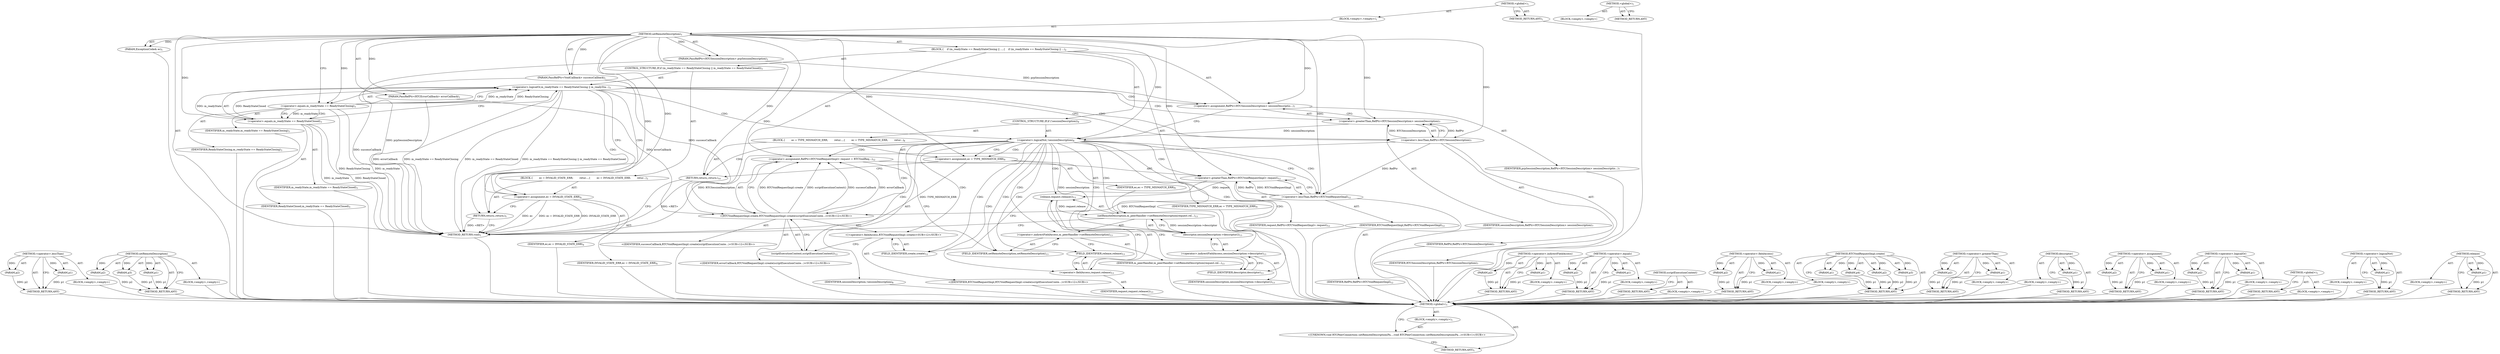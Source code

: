 digraph "&lt;global&gt;" {
vulnerable_110 [label=<(METHOD,&lt;operator&gt;.lessThan)>];
vulnerable_111 [label=<(PARAM,p1)>];
vulnerable_112 [label=<(PARAM,p2)>];
vulnerable_113 [label=<(BLOCK,&lt;empty&gt;,&lt;empty&gt;)>];
vulnerable_114 [label=<(METHOD_RETURN,ANY)>];
vulnerable_134 [label=<(METHOD,setRemoteDescription)>];
vulnerable_135 [label=<(PARAM,p1)>];
vulnerable_136 [label=<(PARAM,p2)>];
vulnerable_137 [label=<(PARAM,p3)>];
vulnerable_138 [label=<(BLOCK,&lt;empty&gt;,&lt;empty&gt;)>];
vulnerable_139 [label=<(METHOD_RETURN,ANY)>];
vulnerable_6 [label=<(METHOD,&lt;global&gt;)<SUB>1</SUB>>];
vulnerable_7 [label=<(BLOCK,&lt;empty&gt;,&lt;empty&gt;)<SUB>1</SUB>>];
vulnerable_8 [label=<(METHOD,setRemoteDescription)<SUB>1</SUB>>];
vulnerable_9 [label=<(PARAM,PassRefPtr&lt;RTCSessionDescription&gt; prpSessionDescription)<SUB>1</SUB>>];
vulnerable_10 [label=<(PARAM,PassRefPtr&lt;VoidCallback&gt; successCallback)<SUB>1</SUB>>];
vulnerable_11 [label=<(PARAM,PassRefPtr&lt;RTCErrorCallback&gt; errorCallback)<SUB>1</SUB>>];
vulnerable_12 [label=<(PARAM,ExceptionCode&amp; ec)<SUB>1</SUB>>];
vulnerable_13 [label=<(BLOCK,{
    if (m_readyState == ReadyStateClosing || ...,{
    if (m_readyState == ReadyStateClosing || ...)<SUB>2</SUB>>];
vulnerable_14 [label=<(CONTROL_STRUCTURE,IF,if (m_readyState == ReadyStateClosing || m_readyState == ReadyStateClosed))<SUB>3</SUB>>];
vulnerable_15 [label=<(&lt;operator&gt;.logicalOr,m_readyState == ReadyStateClosing || m_readySta...)<SUB>3</SUB>>];
vulnerable_16 [label=<(&lt;operator&gt;.equals,m_readyState == ReadyStateClosing)<SUB>3</SUB>>];
vulnerable_17 [label=<(IDENTIFIER,m_readyState,m_readyState == ReadyStateClosing)<SUB>3</SUB>>];
vulnerable_18 [label=<(IDENTIFIER,ReadyStateClosing,m_readyState == ReadyStateClosing)<SUB>3</SUB>>];
vulnerable_19 [label=<(&lt;operator&gt;.equals,m_readyState == ReadyStateClosed)<SUB>3</SUB>>];
vulnerable_20 [label=<(IDENTIFIER,m_readyState,m_readyState == ReadyStateClosed)<SUB>3</SUB>>];
vulnerable_21 [label=<(IDENTIFIER,ReadyStateClosed,m_readyState == ReadyStateClosed)<SUB>3</SUB>>];
vulnerable_22 [label=<(BLOCK,{
        ec = INVALID_STATE_ERR;
        retur...,{
        ec = INVALID_STATE_ERR;
        retur...)<SUB>3</SUB>>];
vulnerable_23 [label=<(&lt;operator&gt;.assignment,ec = INVALID_STATE_ERR)<SUB>4</SUB>>];
vulnerable_24 [label=<(IDENTIFIER,ec,ec = INVALID_STATE_ERR)<SUB>4</SUB>>];
vulnerable_25 [label=<(IDENTIFIER,INVALID_STATE_ERR,ec = INVALID_STATE_ERR)<SUB>4</SUB>>];
vulnerable_26 [label=<(RETURN,return;,return;)<SUB>5</SUB>>];
vulnerable_27 [label=<(&lt;operator&gt;.assignment,RefPtr&lt;RTCSessionDescription&gt; sessionDescriptio...)<SUB>7</SUB>>];
vulnerable_28 [label=<(&lt;operator&gt;.greaterThan,RefPtr&lt;RTCSessionDescription&gt; sessionDescription)<SUB>7</SUB>>];
vulnerable_29 [label=<(&lt;operator&gt;.lessThan,RefPtr&lt;RTCSessionDescription)<SUB>7</SUB>>];
vulnerable_30 [label=<(IDENTIFIER,RefPtr,RefPtr&lt;RTCSessionDescription)<SUB>7</SUB>>];
vulnerable_31 [label=<(IDENTIFIER,RTCSessionDescription,RefPtr&lt;RTCSessionDescription)<SUB>7</SUB>>];
vulnerable_32 [label=<(IDENTIFIER,sessionDescription,RefPtr&lt;RTCSessionDescription&gt; sessionDescription)<SUB>7</SUB>>];
vulnerable_33 [label=<(IDENTIFIER,prpSessionDescription,RefPtr&lt;RTCSessionDescription&gt; sessionDescriptio...)<SUB>7</SUB>>];
vulnerable_34 [label=<(CONTROL_STRUCTURE,IF,if (!sessionDescription))<SUB>8</SUB>>];
vulnerable_35 [label=<(&lt;operator&gt;.logicalNot,!sessionDescription)<SUB>8</SUB>>];
vulnerable_36 [label=<(IDENTIFIER,sessionDescription,!sessionDescription)<SUB>8</SUB>>];
vulnerable_37 [label=<(BLOCK,{
        ec = TYPE_MISMATCH_ERR;
        retur...,{
        ec = TYPE_MISMATCH_ERR;
        retur...)<SUB>8</SUB>>];
vulnerable_38 [label=<(&lt;operator&gt;.assignment,ec = TYPE_MISMATCH_ERR)<SUB>9</SUB>>];
vulnerable_39 [label=<(IDENTIFIER,ec,ec = TYPE_MISMATCH_ERR)<SUB>9</SUB>>];
vulnerable_40 [label=<(IDENTIFIER,TYPE_MISMATCH_ERR,ec = TYPE_MISMATCH_ERR)<SUB>9</SUB>>];
vulnerable_41 [label=<(RETURN,return;,return;)<SUB>10</SUB>>];
vulnerable_42 [label=<(&lt;operator&gt;.assignment,RefPtr&lt;RTCVoidRequestImpl&gt; request = RTCVoidReq...)<SUB>12</SUB>>];
vulnerable_43 [label=<(&lt;operator&gt;.greaterThan,RefPtr&lt;RTCVoidRequestImpl&gt; request)<SUB>12</SUB>>];
vulnerable_44 [label=<(&lt;operator&gt;.lessThan,RefPtr&lt;RTCVoidRequestImpl)<SUB>12</SUB>>];
vulnerable_45 [label=<(IDENTIFIER,RefPtr,RefPtr&lt;RTCVoidRequestImpl)<SUB>12</SUB>>];
vulnerable_46 [label=<(IDENTIFIER,RTCVoidRequestImpl,RefPtr&lt;RTCVoidRequestImpl)<SUB>12</SUB>>];
vulnerable_47 [label=<(IDENTIFIER,request,RefPtr&lt;RTCVoidRequestImpl&gt; request)<SUB>12</SUB>>];
vulnerable_48 [label="<(RTCVoidRequestImpl.create,RTCVoidRequestImpl::create(scriptExecutionConte...)<SUB>12</SUB>>"];
vulnerable_49 [label="<(&lt;operator&gt;.fieldAccess,RTCVoidRequestImpl::create)<SUB>12</SUB>>"];
vulnerable_50 [label="<(IDENTIFIER,RTCVoidRequestImpl,RTCVoidRequestImpl::create(scriptExecutionConte...)<SUB>12</SUB>>"];
vulnerable_51 [label=<(FIELD_IDENTIFIER,create,create)<SUB>12</SUB>>];
vulnerable_52 [label=<(scriptExecutionContext,scriptExecutionContext())<SUB>12</SUB>>];
vulnerable_53 [label="<(IDENTIFIER,successCallback,RTCVoidRequestImpl::create(scriptExecutionConte...)<SUB>12</SUB>>"];
vulnerable_54 [label="<(IDENTIFIER,errorCallback,RTCVoidRequestImpl::create(scriptExecutionConte...)<SUB>12</SUB>>"];
vulnerable_55 [label=<(setRemoteDescription,m_peerHandler-&gt;setRemoteDescription(request.rel...)<SUB>13</SUB>>];
vulnerable_56 [label=<(&lt;operator&gt;.indirectFieldAccess,m_peerHandler-&gt;setRemoteDescription)<SUB>13</SUB>>];
vulnerable_57 [label=<(IDENTIFIER,m_peerHandler,m_peerHandler-&gt;setRemoteDescription(request.rel...)<SUB>13</SUB>>];
vulnerable_58 [label=<(FIELD_IDENTIFIER,setRemoteDescription,setRemoteDescription)<SUB>13</SUB>>];
vulnerable_59 [label=<(release,request.release())<SUB>13</SUB>>];
vulnerable_60 [label=<(&lt;operator&gt;.fieldAccess,request.release)<SUB>13</SUB>>];
vulnerable_61 [label=<(IDENTIFIER,request,request.release())<SUB>13</SUB>>];
vulnerable_62 [label=<(FIELD_IDENTIFIER,release,release)<SUB>13</SUB>>];
vulnerable_63 [label=<(descriptor,sessionDescription-&gt;descriptor())<SUB>13</SUB>>];
vulnerable_64 [label=<(&lt;operator&gt;.indirectFieldAccess,sessionDescription-&gt;descriptor)<SUB>13</SUB>>];
vulnerable_65 [label=<(IDENTIFIER,sessionDescription,sessionDescription-&gt;descriptor())<SUB>13</SUB>>];
vulnerable_66 [label=<(FIELD_IDENTIFIER,descriptor,descriptor)<SUB>13</SUB>>];
vulnerable_67 [label=<(METHOD_RETURN,void)<SUB>1</SUB>>];
vulnerable_69 [label=<(METHOD_RETURN,ANY)<SUB>1</SUB>>];
vulnerable_140 [label=<(METHOD,&lt;operator&gt;.indirectFieldAccess)>];
vulnerable_141 [label=<(PARAM,p1)>];
vulnerable_142 [label=<(PARAM,p2)>];
vulnerable_143 [label=<(BLOCK,&lt;empty&gt;,&lt;empty&gt;)>];
vulnerable_144 [label=<(METHOD_RETURN,ANY)>];
vulnerable_95 [label=<(METHOD,&lt;operator&gt;.equals)>];
vulnerable_96 [label=<(PARAM,p1)>];
vulnerable_97 [label=<(PARAM,p2)>];
vulnerable_98 [label=<(BLOCK,&lt;empty&gt;,&lt;empty&gt;)>];
vulnerable_99 [label=<(METHOD_RETURN,ANY)>];
vulnerable_131 [label=<(METHOD,scriptExecutionContext)>];
vulnerable_132 [label=<(BLOCK,&lt;empty&gt;,&lt;empty&gt;)>];
vulnerable_133 [label=<(METHOD_RETURN,ANY)>];
vulnerable_126 [label=<(METHOD,&lt;operator&gt;.fieldAccess)>];
vulnerable_127 [label=<(PARAM,p1)>];
vulnerable_128 [label=<(PARAM,p2)>];
vulnerable_129 [label=<(BLOCK,&lt;empty&gt;,&lt;empty&gt;)>];
vulnerable_130 [label=<(METHOD_RETURN,ANY)>];
vulnerable_119 [label=<(METHOD,RTCVoidRequestImpl.create)>];
vulnerable_120 [label=<(PARAM,p1)>];
vulnerable_121 [label=<(PARAM,p2)>];
vulnerable_122 [label=<(PARAM,p3)>];
vulnerable_123 [label=<(PARAM,p4)>];
vulnerable_124 [label=<(BLOCK,&lt;empty&gt;,&lt;empty&gt;)>];
vulnerable_125 [label=<(METHOD_RETURN,ANY)>];
vulnerable_105 [label=<(METHOD,&lt;operator&gt;.greaterThan)>];
vulnerable_106 [label=<(PARAM,p1)>];
vulnerable_107 [label=<(PARAM,p2)>];
vulnerable_108 [label=<(BLOCK,&lt;empty&gt;,&lt;empty&gt;)>];
vulnerable_109 [label=<(METHOD_RETURN,ANY)>];
vulnerable_149 [label=<(METHOD,descriptor)>];
vulnerable_150 [label=<(PARAM,p1)>];
vulnerable_151 [label=<(BLOCK,&lt;empty&gt;,&lt;empty&gt;)>];
vulnerable_152 [label=<(METHOD_RETURN,ANY)>];
vulnerable_100 [label=<(METHOD,&lt;operator&gt;.assignment)>];
vulnerable_101 [label=<(PARAM,p1)>];
vulnerable_102 [label=<(PARAM,p2)>];
vulnerable_103 [label=<(BLOCK,&lt;empty&gt;,&lt;empty&gt;)>];
vulnerable_104 [label=<(METHOD_RETURN,ANY)>];
vulnerable_90 [label=<(METHOD,&lt;operator&gt;.logicalOr)>];
vulnerable_91 [label=<(PARAM,p1)>];
vulnerable_92 [label=<(PARAM,p2)>];
vulnerable_93 [label=<(BLOCK,&lt;empty&gt;,&lt;empty&gt;)>];
vulnerable_94 [label=<(METHOD_RETURN,ANY)>];
vulnerable_84 [label=<(METHOD,&lt;global&gt;)<SUB>1</SUB>>];
vulnerable_85 [label=<(BLOCK,&lt;empty&gt;,&lt;empty&gt;)>];
vulnerable_86 [label=<(METHOD_RETURN,ANY)>];
vulnerable_115 [label=<(METHOD,&lt;operator&gt;.logicalNot)>];
vulnerable_116 [label=<(PARAM,p1)>];
vulnerable_117 [label=<(BLOCK,&lt;empty&gt;,&lt;empty&gt;)>];
vulnerable_118 [label=<(METHOD_RETURN,ANY)>];
vulnerable_145 [label=<(METHOD,release)>];
vulnerable_146 [label=<(PARAM,p1)>];
vulnerable_147 [label=<(BLOCK,&lt;empty&gt;,&lt;empty&gt;)>];
vulnerable_148 [label=<(METHOD_RETURN,ANY)>];
fixed_6 [label=<(METHOD,&lt;global&gt;)<SUB>1</SUB>>];
fixed_7 [label=<(BLOCK,&lt;empty&gt;,&lt;empty&gt;)<SUB>1</SUB>>];
fixed_8 [label="<(UNKNOWN,void RTCPeerConnection::setRemoteDescription(Pa...,void RTCPeerConnection::setRemoteDescription(Pa...)<SUB>1</SUB>>"];
fixed_9 [label=<(METHOD_RETURN,ANY)<SUB>1</SUB>>];
fixed_14 [label=<(METHOD,&lt;global&gt;)<SUB>1</SUB>>];
fixed_15 [label=<(BLOCK,&lt;empty&gt;,&lt;empty&gt;)>];
fixed_16 [label=<(METHOD_RETURN,ANY)>];
vulnerable_110 -> vulnerable_111  [key=0, label="AST: "];
vulnerable_110 -> vulnerable_111  [key=1, label="DDG: "];
vulnerable_110 -> vulnerable_113  [key=0, label="AST: "];
vulnerable_110 -> vulnerable_112  [key=0, label="AST: "];
vulnerable_110 -> vulnerable_112  [key=1, label="DDG: "];
vulnerable_110 -> vulnerable_114  [key=0, label="AST: "];
vulnerable_110 -> vulnerable_114  [key=1, label="CFG: "];
vulnerable_111 -> vulnerable_114  [key=0, label="DDG: p1"];
vulnerable_112 -> vulnerable_114  [key=0, label="DDG: p2"];
vulnerable_113 -> fixed_6  [key=0];
vulnerable_114 -> fixed_6  [key=0];
vulnerable_134 -> vulnerable_135  [key=0, label="AST: "];
vulnerable_134 -> vulnerable_135  [key=1, label="DDG: "];
vulnerable_134 -> vulnerable_138  [key=0, label="AST: "];
vulnerable_134 -> vulnerable_136  [key=0, label="AST: "];
vulnerable_134 -> vulnerable_136  [key=1, label="DDG: "];
vulnerable_134 -> vulnerable_139  [key=0, label="AST: "];
vulnerable_134 -> vulnerable_139  [key=1, label="CFG: "];
vulnerable_134 -> vulnerable_137  [key=0, label="AST: "];
vulnerable_134 -> vulnerable_137  [key=1, label="DDG: "];
vulnerable_135 -> vulnerable_139  [key=0, label="DDG: p1"];
vulnerable_136 -> vulnerable_139  [key=0, label="DDG: p2"];
vulnerable_137 -> vulnerable_139  [key=0, label="DDG: p3"];
vulnerable_138 -> fixed_6  [key=0];
vulnerable_139 -> fixed_6  [key=0];
vulnerable_6 -> vulnerable_7  [key=0, label="AST: "];
vulnerable_6 -> vulnerable_69  [key=0, label="AST: "];
vulnerable_6 -> vulnerable_69  [key=1, label="CFG: "];
vulnerable_7 -> vulnerable_8  [key=0, label="AST: "];
vulnerable_8 -> vulnerable_9  [key=0, label="AST: "];
vulnerable_8 -> vulnerable_9  [key=1, label="DDG: "];
vulnerable_8 -> vulnerable_10  [key=0, label="AST: "];
vulnerable_8 -> vulnerable_10  [key=1, label="DDG: "];
vulnerable_8 -> vulnerable_11  [key=0, label="AST: "];
vulnerable_8 -> vulnerable_11  [key=1, label="DDG: "];
vulnerable_8 -> vulnerable_12  [key=0, label="AST: "];
vulnerable_8 -> vulnerable_12  [key=1, label="DDG: "];
vulnerable_8 -> vulnerable_13  [key=0, label="AST: "];
vulnerable_8 -> vulnerable_67  [key=0, label="AST: "];
vulnerable_8 -> vulnerable_16  [key=0, label="CFG: "];
vulnerable_8 -> vulnerable_16  [key=1, label="DDG: "];
vulnerable_8 -> vulnerable_27  [key=0, label="DDG: "];
vulnerable_8 -> vulnerable_23  [key=0, label="DDG: "];
vulnerable_8 -> vulnerable_26  [key=0, label="DDG: "];
vulnerable_8 -> vulnerable_28  [key=0, label="DDG: "];
vulnerable_8 -> vulnerable_35  [key=0, label="DDG: "];
vulnerable_8 -> vulnerable_38  [key=0, label="DDG: "];
vulnerable_8 -> vulnerable_41  [key=0, label="DDG: "];
vulnerable_8 -> vulnerable_43  [key=0, label="DDG: "];
vulnerable_8 -> vulnerable_48  [key=0, label="DDG: "];
vulnerable_8 -> vulnerable_19  [key=0, label="DDG: "];
vulnerable_8 -> vulnerable_29  [key=0, label="DDG: "];
vulnerable_8 -> vulnerable_44  [key=0, label="DDG: "];
vulnerable_9 -> vulnerable_67  [key=0, label="DDG: prpSessionDescription"];
vulnerable_9 -> vulnerable_27  [key=0, label="DDG: prpSessionDescription"];
vulnerable_10 -> vulnerable_67  [key=0, label="DDG: successCallback"];
vulnerable_10 -> vulnerable_48  [key=0, label="DDG: successCallback"];
vulnerable_11 -> vulnerable_67  [key=0, label="DDG: errorCallback"];
vulnerable_11 -> vulnerable_48  [key=0, label="DDG: errorCallback"];
vulnerable_12 -> fixed_6  [key=0];
vulnerable_13 -> vulnerable_14  [key=0, label="AST: "];
vulnerable_13 -> vulnerable_27  [key=0, label="AST: "];
vulnerable_13 -> vulnerable_34  [key=0, label="AST: "];
vulnerable_13 -> vulnerable_42  [key=0, label="AST: "];
vulnerable_13 -> vulnerable_55  [key=0, label="AST: "];
vulnerable_14 -> vulnerable_15  [key=0, label="AST: "];
vulnerable_14 -> vulnerable_22  [key=0, label="AST: "];
vulnerable_15 -> vulnerable_16  [key=0, label="AST: "];
vulnerable_15 -> vulnerable_19  [key=0, label="AST: "];
vulnerable_15 -> vulnerable_23  [key=0, label="CFG: "];
vulnerable_15 -> vulnerable_23  [key=1, label="CDG: "];
vulnerable_15 -> vulnerable_29  [key=0, label="CFG: "];
vulnerable_15 -> vulnerable_29  [key=1, label="CDG: "];
vulnerable_15 -> vulnerable_67  [key=0, label="DDG: m_readyState == ReadyStateClosing"];
vulnerable_15 -> vulnerable_67  [key=1, label="DDG: m_readyState == ReadyStateClosed"];
vulnerable_15 -> vulnerable_67  [key=2, label="DDG: m_readyState == ReadyStateClosing || m_readyState == ReadyStateClosed"];
vulnerable_15 -> vulnerable_26  [key=0, label="CDG: "];
vulnerable_15 -> vulnerable_28  [key=0, label="CDG: "];
vulnerable_15 -> vulnerable_27  [key=0, label="CDG: "];
vulnerable_15 -> vulnerable_35  [key=0, label="CDG: "];
vulnerable_16 -> vulnerable_17  [key=0, label="AST: "];
vulnerable_16 -> vulnerable_18  [key=0, label="AST: "];
vulnerable_16 -> vulnerable_15  [key=0, label="CFG: "];
vulnerable_16 -> vulnerable_15  [key=1, label="DDG: m_readyState"];
vulnerable_16 -> vulnerable_15  [key=2, label="DDG: ReadyStateClosing"];
vulnerable_16 -> vulnerable_19  [key=0, label="CFG: "];
vulnerable_16 -> vulnerable_19  [key=1, label="DDG: m_readyState"];
vulnerable_16 -> vulnerable_19  [key=2, label="CDG: "];
vulnerable_16 -> vulnerable_67  [key=0, label="DDG: m_readyState"];
vulnerable_16 -> vulnerable_67  [key=1, label="DDG: ReadyStateClosing"];
vulnerable_17 -> fixed_6  [key=0];
vulnerable_18 -> fixed_6  [key=0];
vulnerable_19 -> vulnerable_20  [key=0, label="AST: "];
vulnerable_19 -> vulnerable_21  [key=0, label="AST: "];
vulnerable_19 -> vulnerable_15  [key=0, label="CFG: "];
vulnerable_19 -> vulnerable_15  [key=1, label="DDG: m_readyState"];
vulnerable_19 -> vulnerable_15  [key=2, label="DDG: ReadyStateClosed"];
vulnerable_19 -> vulnerable_67  [key=0, label="DDG: m_readyState"];
vulnerable_19 -> vulnerable_67  [key=1, label="DDG: ReadyStateClosed"];
vulnerable_20 -> fixed_6  [key=0];
vulnerable_21 -> fixed_6  [key=0];
vulnerable_22 -> vulnerable_23  [key=0, label="AST: "];
vulnerable_22 -> vulnerable_26  [key=0, label="AST: "];
vulnerable_23 -> vulnerable_24  [key=0, label="AST: "];
vulnerable_23 -> vulnerable_25  [key=0, label="AST: "];
vulnerable_23 -> vulnerable_26  [key=0, label="CFG: "];
vulnerable_23 -> vulnerable_67  [key=0, label="DDG: ec"];
vulnerable_23 -> vulnerable_67  [key=1, label="DDG: ec = INVALID_STATE_ERR"];
vulnerable_23 -> vulnerable_67  [key=2, label="DDG: INVALID_STATE_ERR"];
vulnerable_24 -> fixed_6  [key=0];
vulnerable_25 -> fixed_6  [key=0];
vulnerable_26 -> vulnerable_67  [key=0, label="CFG: "];
vulnerable_26 -> vulnerable_67  [key=1, label="DDG: &lt;RET&gt;"];
vulnerable_27 -> vulnerable_28  [key=0, label="AST: "];
vulnerable_27 -> vulnerable_33  [key=0, label="AST: "];
vulnerable_27 -> vulnerable_35  [key=0, label="CFG: "];
vulnerable_28 -> vulnerable_29  [key=0, label="AST: "];
vulnerable_28 -> vulnerable_32  [key=0, label="AST: "];
vulnerable_28 -> vulnerable_27  [key=0, label="CFG: "];
vulnerable_28 -> vulnerable_35  [key=0, label="DDG: sessionDescription"];
vulnerable_29 -> vulnerable_30  [key=0, label="AST: "];
vulnerable_29 -> vulnerable_31  [key=0, label="AST: "];
vulnerable_29 -> vulnerable_28  [key=0, label="CFG: "];
vulnerable_29 -> vulnerable_28  [key=1, label="DDG: RefPtr"];
vulnerable_29 -> vulnerable_28  [key=2, label="DDG: RTCSessionDescription"];
vulnerable_29 -> vulnerable_67  [key=0, label="DDG: RTCSessionDescription"];
vulnerable_29 -> vulnerable_44  [key=0, label="DDG: RefPtr"];
vulnerable_30 -> fixed_6  [key=0];
vulnerable_31 -> fixed_6  [key=0];
vulnerable_32 -> fixed_6  [key=0];
vulnerable_33 -> fixed_6  [key=0];
vulnerable_34 -> vulnerable_35  [key=0, label="AST: "];
vulnerable_34 -> vulnerable_37  [key=0, label="AST: "];
vulnerable_35 -> vulnerable_36  [key=0, label="AST: "];
vulnerable_35 -> vulnerable_38  [key=0, label="CFG: "];
vulnerable_35 -> vulnerable_38  [key=1, label="CDG: "];
vulnerable_35 -> vulnerable_44  [key=0, label="CFG: "];
vulnerable_35 -> vulnerable_44  [key=1, label="CDG: "];
vulnerable_35 -> vulnerable_63  [key=0, label="DDG: sessionDescription"];
vulnerable_35 -> vulnerable_63  [key=1, label="CDG: "];
vulnerable_35 -> vulnerable_48  [key=0, label="CDG: "];
vulnerable_35 -> vulnerable_58  [key=0, label="CDG: "];
vulnerable_35 -> vulnerable_49  [key=0, label="CDG: "];
vulnerable_35 -> vulnerable_60  [key=0, label="CDG: "];
vulnerable_35 -> vulnerable_64  [key=0, label="CDG: "];
vulnerable_35 -> vulnerable_42  [key=0, label="CDG: "];
vulnerable_35 -> vulnerable_51  [key=0, label="CDG: "];
vulnerable_35 -> vulnerable_66  [key=0, label="CDG: "];
vulnerable_35 -> vulnerable_52  [key=0, label="CDG: "];
vulnerable_35 -> vulnerable_56  [key=0, label="CDG: "];
vulnerable_35 -> vulnerable_41  [key=0, label="CDG: "];
vulnerable_35 -> vulnerable_59  [key=0, label="CDG: "];
vulnerable_35 -> vulnerable_55  [key=0, label="CDG: "];
vulnerable_35 -> vulnerable_62  [key=0, label="CDG: "];
vulnerable_35 -> vulnerable_43  [key=0, label="CDG: "];
vulnerable_36 -> fixed_6  [key=0];
vulnerable_37 -> vulnerable_38  [key=0, label="AST: "];
vulnerable_37 -> vulnerable_41  [key=0, label="AST: "];
vulnerable_38 -> vulnerable_39  [key=0, label="AST: "];
vulnerable_38 -> vulnerable_40  [key=0, label="AST: "];
vulnerable_38 -> vulnerable_41  [key=0, label="CFG: "];
vulnerable_38 -> vulnerable_67  [key=0, label="DDG: TYPE_MISMATCH_ERR"];
vulnerable_39 -> fixed_6  [key=0];
vulnerable_40 -> fixed_6  [key=0];
vulnerable_41 -> vulnerable_67  [key=0, label="CFG: "];
vulnerable_41 -> vulnerable_67  [key=1, label="DDG: &lt;RET&gt;"];
vulnerable_42 -> vulnerable_43  [key=0, label="AST: "];
vulnerable_42 -> vulnerable_48  [key=0, label="AST: "];
vulnerable_42 -> vulnerable_58  [key=0, label="CFG: "];
vulnerable_43 -> vulnerable_44  [key=0, label="AST: "];
vulnerable_43 -> vulnerable_47  [key=0, label="AST: "];
vulnerable_43 -> vulnerable_51  [key=0, label="CFG: "];
vulnerable_43 -> vulnerable_59  [key=0, label="DDG: request"];
vulnerable_44 -> vulnerable_45  [key=0, label="AST: "];
vulnerable_44 -> vulnerable_46  [key=0, label="AST: "];
vulnerable_44 -> vulnerable_43  [key=0, label="CFG: "];
vulnerable_44 -> vulnerable_43  [key=1, label="DDG: RefPtr"];
vulnerable_44 -> vulnerable_43  [key=2, label="DDG: RTCVoidRequestImpl"];
vulnerable_44 -> vulnerable_48  [key=0, label="DDG: RTCVoidRequestImpl"];
vulnerable_45 -> fixed_6  [key=0];
vulnerable_46 -> fixed_6  [key=0];
vulnerable_47 -> fixed_6  [key=0];
vulnerable_48 -> vulnerable_49  [key=0, label="AST: "];
vulnerable_48 -> vulnerable_52  [key=0, label="AST: "];
vulnerable_48 -> vulnerable_53  [key=0, label="AST: "];
vulnerable_48 -> vulnerable_54  [key=0, label="AST: "];
vulnerable_48 -> vulnerable_42  [key=0, label="CFG: "];
vulnerable_48 -> vulnerable_42  [key=1, label="DDG: RTCVoidRequestImpl::create"];
vulnerable_48 -> vulnerable_42  [key=2, label="DDG: scriptExecutionContext()"];
vulnerable_48 -> vulnerable_42  [key=3, label="DDG: successCallback"];
vulnerable_48 -> vulnerable_42  [key=4, label="DDG: errorCallback"];
vulnerable_49 -> vulnerable_50  [key=0, label="AST: "];
vulnerable_49 -> vulnerable_51  [key=0, label="AST: "];
vulnerable_49 -> vulnerable_52  [key=0, label="CFG: "];
vulnerable_50 -> fixed_6  [key=0];
vulnerable_51 -> vulnerable_49  [key=0, label="CFG: "];
vulnerable_52 -> vulnerable_48  [key=0, label="CFG: "];
vulnerable_53 -> fixed_6  [key=0];
vulnerable_54 -> fixed_6  [key=0];
vulnerable_55 -> vulnerable_56  [key=0, label="AST: "];
vulnerable_55 -> vulnerable_59  [key=0, label="AST: "];
vulnerable_55 -> vulnerable_63  [key=0, label="AST: "];
vulnerable_55 -> vulnerable_67  [key=0, label="CFG: "];
vulnerable_56 -> vulnerable_57  [key=0, label="AST: "];
vulnerable_56 -> vulnerable_58  [key=0, label="AST: "];
vulnerable_56 -> vulnerable_62  [key=0, label="CFG: "];
vulnerable_57 -> fixed_6  [key=0];
vulnerable_58 -> vulnerable_56  [key=0, label="CFG: "];
vulnerable_59 -> vulnerable_60  [key=0, label="AST: "];
vulnerable_59 -> vulnerable_66  [key=0, label="CFG: "];
vulnerable_59 -> vulnerable_55  [key=0, label="DDG: request.release"];
vulnerable_60 -> vulnerable_61  [key=0, label="AST: "];
vulnerable_60 -> vulnerable_62  [key=0, label="AST: "];
vulnerable_60 -> vulnerable_59  [key=0, label="CFG: "];
vulnerable_61 -> fixed_6  [key=0];
vulnerable_62 -> vulnerable_60  [key=0, label="CFG: "];
vulnerable_63 -> vulnerable_64  [key=0, label="AST: "];
vulnerable_63 -> vulnerable_55  [key=0, label="CFG: "];
vulnerable_63 -> vulnerable_55  [key=1, label="DDG: sessionDescription-&gt;descriptor"];
vulnerable_64 -> vulnerable_65  [key=0, label="AST: "];
vulnerable_64 -> vulnerable_66  [key=0, label="AST: "];
vulnerable_64 -> vulnerable_63  [key=0, label="CFG: "];
vulnerable_65 -> fixed_6  [key=0];
vulnerable_66 -> vulnerable_64  [key=0, label="CFG: "];
vulnerable_67 -> fixed_6  [key=0];
vulnerable_69 -> fixed_6  [key=0];
vulnerable_140 -> vulnerable_141  [key=0, label="AST: "];
vulnerable_140 -> vulnerable_141  [key=1, label="DDG: "];
vulnerable_140 -> vulnerable_143  [key=0, label="AST: "];
vulnerable_140 -> vulnerable_142  [key=0, label="AST: "];
vulnerable_140 -> vulnerable_142  [key=1, label="DDG: "];
vulnerable_140 -> vulnerable_144  [key=0, label="AST: "];
vulnerable_140 -> vulnerable_144  [key=1, label="CFG: "];
vulnerable_141 -> vulnerable_144  [key=0, label="DDG: p1"];
vulnerable_142 -> vulnerable_144  [key=0, label="DDG: p2"];
vulnerable_143 -> fixed_6  [key=0];
vulnerable_144 -> fixed_6  [key=0];
vulnerable_95 -> vulnerable_96  [key=0, label="AST: "];
vulnerable_95 -> vulnerable_96  [key=1, label="DDG: "];
vulnerable_95 -> vulnerable_98  [key=0, label="AST: "];
vulnerable_95 -> vulnerable_97  [key=0, label="AST: "];
vulnerable_95 -> vulnerable_97  [key=1, label="DDG: "];
vulnerable_95 -> vulnerable_99  [key=0, label="AST: "];
vulnerable_95 -> vulnerable_99  [key=1, label="CFG: "];
vulnerable_96 -> vulnerable_99  [key=0, label="DDG: p1"];
vulnerable_97 -> vulnerable_99  [key=0, label="DDG: p2"];
vulnerable_98 -> fixed_6  [key=0];
vulnerable_99 -> fixed_6  [key=0];
vulnerable_131 -> vulnerable_132  [key=0, label="AST: "];
vulnerable_131 -> vulnerable_133  [key=0, label="AST: "];
vulnerable_131 -> vulnerable_133  [key=1, label="CFG: "];
vulnerable_132 -> fixed_6  [key=0];
vulnerable_133 -> fixed_6  [key=0];
vulnerable_126 -> vulnerable_127  [key=0, label="AST: "];
vulnerable_126 -> vulnerable_127  [key=1, label="DDG: "];
vulnerable_126 -> vulnerable_129  [key=0, label="AST: "];
vulnerable_126 -> vulnerable_128  [key=0, label="AST: "];
vulnerable_126 -> vulnerable_128  [key=1, label="DDG: "];
vulnerable_126 -> vulnerable_130  [key=0, label="AST: "];
vulnerable_126 -> vulnerable_130  [key=1, label="CFG: "];
vulnerable_127 -> vulnerable_130  [key=0, label="DDG: p1"];
vulnerable_128 -> vulnerable_130  [key=0, label="DDG: p2"];
vulnerable_129 -> fixed_6  [key=0];
vulnerable_130 -> fixed_6  [key=0];
vulnerable_119 -> vulnerable_120  [key=0, label="AST: "];
vulnerable_119 -> vulnerable_120  [key=1, label="DDG: "];
vulnerable_119 -> vulnerable_124  [key=0, label="AST: "];
vulnerable_119 -> vulnerable_121  [key=0, label="AST: "];
vulnerable_119 -> vulnerable_121  [key=1, label="DDG: "];
vulnerable_119 -> vulnerable_125  [key=0, label="AST: "];
vulnerable_119 -> vulnerable_125  [key=1, label="CFG: "];
vulnerable_119 -> vulnerable_122  [key=0, label="AST: "];
vulnerable_119 -> vulnerable_122  [key=1, label="DDG: "];
vulnerable_119 -> vulnerable_123  [key=0, label="AST: "];
vulnerable_119 -> vulnerable_123  [key=1, label="DDG: "];
vulnerable_120 -> vulnerable_125  [key=0, label="DDG: p1"];
vulnerable_121 -> vulnerable_125  [key=0, label="DDG: p2"];
vulnerable_122 -> vulnerable_125  [key=0, label="DDG: p3"];
vulnerable_123 -> vulnerable_125  [key=0, label="DDG: p4"];
vulnerable_124 -> fixed_6  [key=0];
vulnerable_125 -> fixed_6  [key=0];
vulnerable_105 -> vulnerable_106  [key=0, label="AST: "];
vulnerable_105 -> vulnerable_106  [key=1, label="DDG: "];
vulnerable_105 -> vulnerable_108  [key=0, label="AST: "];
vulnerable_105 -> vulnerable_107  [key=0, label="AST: "];
vulnerable_105 -> vulnerable_107  [key=1, label="DDG: "];
vulnerable_105 -> vulnerable_109  [key=0, label="AST: "];
vulnerable_105 -> vulnerable_109  [key=1, label="CFG: "];
vulnerable_106 -> vulnerable_109  [key=0, label="DDG: p1"];
vulnerable_107 -> vulnerable_109  [key=0, label="DDG: p2"];
vulnerable_108 -> fixed_6  [key=0];
vulnerable_109 -> fixed_6  [key=0];
vulnerable_149 -> vulnerable_150  [key=0, label="AST: "];
vulnerable_149 -> vulnerable_150  [key=1, label="DDG: "];
vulnerable_149 -> vulnerable_151  [key=0, label="AST: "];
vulnerable_149 -> vulnerable_152  [key=0, label="AST: "];
vulnerable_149 -> vulnerable_152  [key=1, label="CFG: "];
vulnerable_150 -> vulnerable_152  [key=0, label="DDG: p1"];
vulnerable_151 -> fixed_6  [key=0];
vulnerable_152 -> fixed_6  [key=0];
vulnerable_100 -> vulnerable_101  [key=0, label="AST: "];
vulnerable_100 -> vulnerable_101  [key=1, label="DDG: "];
vulnerable_100 -> vulnerable_103  [key=0, label="AST: "];
vulnerable_100 -> vulnerable_102  [key=0, label="AST: "];
vulnerable_100 -> vulnerable_102  [key=1, label="DDG: "];
vulnerable_100 -> vulnerable_104  [key=0, label="AST: "];
vulnerable_100 -> vulnerable_104  [key=1, label="CFG: "];
vulnerable_101 -> vulnerable_104  [key=0, label="DDG: p1"];
vulnerable_102 -> vulnerable_104  [key=0, label="DDG: p2"];
vulnerable_103 -> fixed_6  [key=0];
vulnerable_104 -> fixed_6  [key=0];
vulnerable_90 -> vulnerable_91  [key=0, label="AST: "];
vulnerable_90 -> vulnerable_91  [key=1, label="DDG: "];
vulnerable_90 -> vulnerable_93  [key=0, label="AST: "];
vulnerable_90 -> vulnerable_92  [key=0, label="AST: "];
vulnerable_90 -> vulnerable_92  [key=1, label="DDG: "];
vulnerable_90 -> vulnerable_94  [key=0, label="AST: "];
vulnerable_90 -> vulnerable_94  [key=1, label="CFG: "];
vulnerable_91 -> vulnerable_94  [key=0, label="DDG: p1"];
vulnerable_92 -> vulnerable_94  [key=0, label="DDG: p2"];
vulnerable_93 -> fixed_6  [key=0];
vulnerable_94 -> fixed_6  [key=0];
vulnerable_84 -> vulnerable_85  [key=0, label="AST: "];
vulnerable_84 -> vulnerable_86  [key=0, label="AST: "];
vulnerable_84 -> vulnerable_86  [key=1, label="CFG: "];
vulnerable_85 -> fixed_6  [key=0];
vulnerable_86 -> fixed_6  [key=0];
vulnerable_115 -> vulnerable_116  [key=0, label="AST: "];
vulnerable_115 -> vulnerable_116  [key=1, label="DDG: "];
vulnerable_115 -> vulnerable_117  [key=0, label="AST: "];
vulnerable_115 -> vulnerable_118  [key=0, label="AST: "];
vulnerable_115 -> vulnerable_118  [key=1, label="CFG: "];
vulnerable_116 -> vulnerable_118  [key=0, label="DDG: p1"];
vulnerable_117 -> fixed_6  [key=0];
vulnerable_118 -> fixed_6  [key=0];
vulnerable_145 -> vulnerable_146  [key=0, label="AST: "];
vulnerable_145 -> vulnerable_146  [key=1, label="DDG: "];
vulnerable_145 -> vulnerable_147  [key=0, label="AST: "];
vulnerable_145 -> vulnerable_148  [key=0, label="AST: "];
vulnerable_145 -> vulnerable_148  [key=1, label="CFG: "];
vulnerable_146 -> vulnerable_148  [key=0, label="DDG: p1"];
vulnerable_147 -> fixed_6  [key=0];
vulnerable_148 -> fixed_6  [key=0];
fixed_6 -> fixed_7  [key=0, label="AST: "];
fixed_6 -> fixed_9  [key=0, label="AST: "];
fixed_6 -> fixed_8  [key=0, label="CFG: "];
fixed_7 -> fixed_8  [key=0, label="AST: "];
fixed_8 -> fixed_9  [key=0, label="CFG: "];
fixed_14 -> fixed_15  [key=0, label="AST: "];
fixed_14 -> fixed_16  [key=0, label="AST: "];
fixed_14 -> fixed_16  [key=1, label="CFG: "];
}

